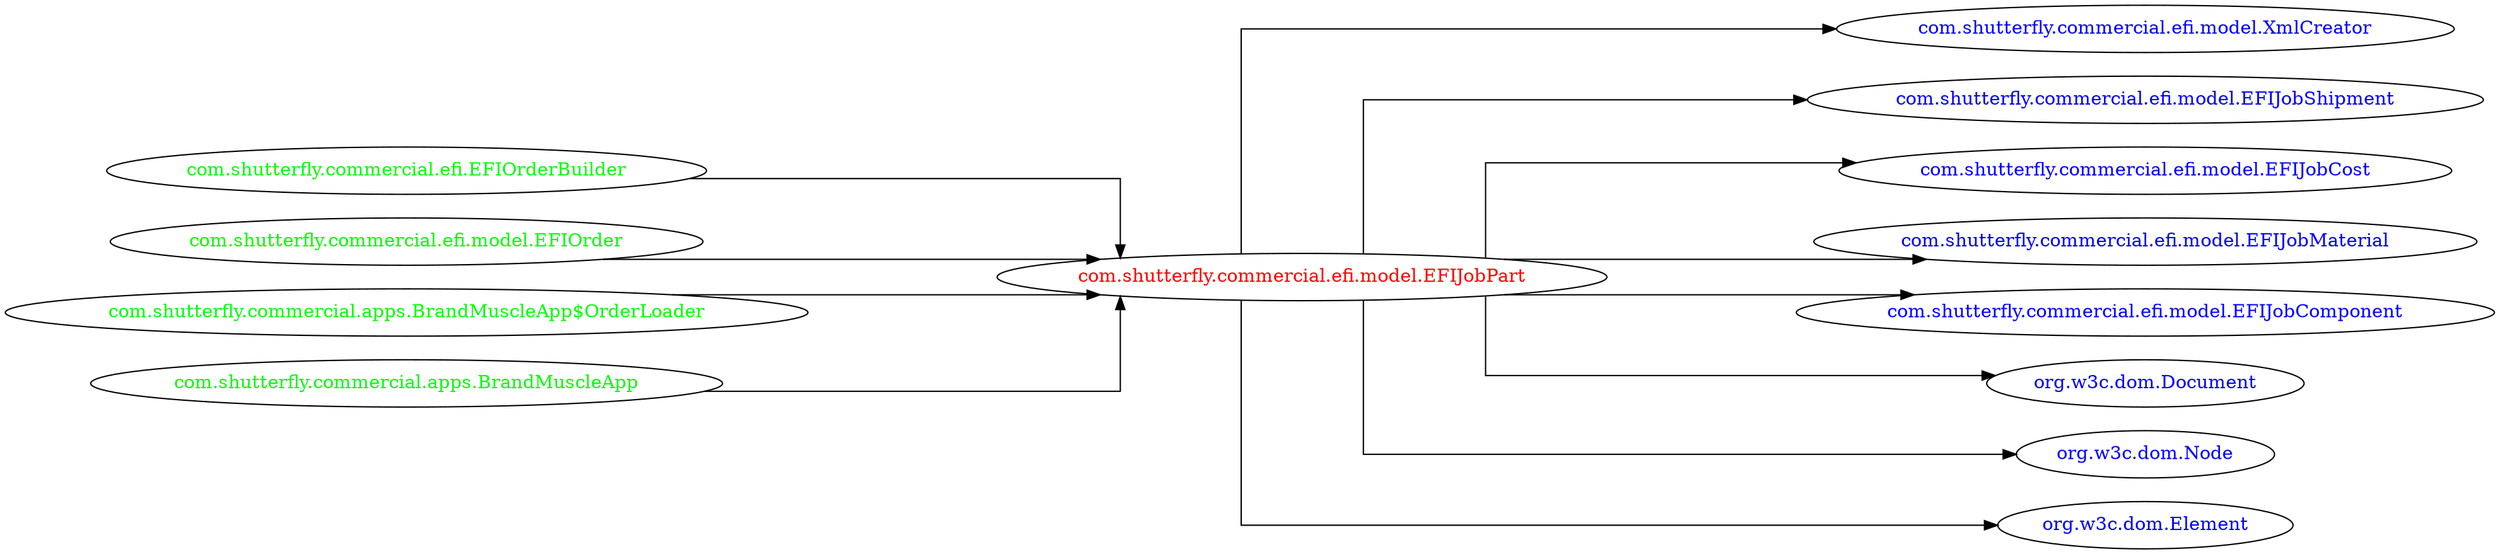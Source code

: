 digraph dependencyGraph {
 concentrate=true;
 ranksep="2.0";
 rankdir="LR"; 
 splines="ortho";
"com.shutterfly.commercial.efi.model.EFIJobPart" [fontcolor="red"];
"com.shutterfly.commercial.efi.model.XmlCreator" [ fontcolor="blue" ];
"com.shutterfly.commercial.efi.model.EFIJobPart"->"com.shutterfly.commercial.efi.model.XmlCreator";
"com.shutterfly.commercial.efi.model.EFIJobShipment" [ fontcolor="blue" ];
"com.shutterfly.commercial.efi.model.EFIJobPart"->"com.shutterfly.commercial.efi.model.EFIJobShipment";
"com.shutterfly.commercial.efi.model.EFIJobCost" [ fontcolor="blue" ];
"com.shutterfly.commercial.efi.model.EFIJobPart"->"com.shutterfly.commercial.efi.model.EFIJobCost";
"com.shutterfly.commercial.efi.model.EFIJobMaterial" [ fontcolor="blue" ];
"com.shutterfly.commercial.efi.model.EFIJobPart"->"com.shutterfly.commercial.efi.model.EFIJobMaterial";
"com.shutterfly.commercial.efi.model.EFIJobComponent" [ fontcolor="blue" ];
"com.shutterfly.commercial.efi.model.EFIJobPart"->"com.shutterfly.commercial.efi.model.EFIJobComponent";
"org.w3c.dom.Document" [ fontcolor="blue" ];
"com.shutterfly.commercial.efi.model.EFIJobPart"->"org.w3c.dom.Document";
"org.w3c.dom.Node" [ fontcolor="blue" ];
"com.shutterfly.commercial.efi.model.EFIJobPart"->"org.w3c.dom.Node";
"org.w3c.dom.Element" [ fontcolor="blue" ];
"com.shutterfly.commercial.efi.model.EFIJobPart"->"org.w3c.dom.Element";
"com.shutterfly.commercial.efi.EFIOrderBuilder" [ fontcolor="green" ];
"com.shutterfly.commercial.efi.EFIOrderBuilder"->"com.shutterfly.commercial.efi.model.EFIJobPart";
"com.shutterfly.commercial.efi.model.EFIOrder" [ fontcolor="green" ];
"com.shutterfly.commercial.efi.model.EFIOrder"->"com.shutterfly.commercial.efi.model.EFIJobPart";
"com.shutterfly.commercial.apps.BrandMuscleApp$OrderLoader" [ fontcolor="green" ];
"com.shutterfly.commercial.apps.BrandMuscleApp$OrderLoader"->"com.shutterfly.commercial.efi.model.EFIJobPart";
"com.shutterfly.commercial.apps.BrandMuscleApp" [ fontcolor="green" ];
"com.shutterfly.commercial.apps.BrandMuscleApp"->"com.shutterfly.commercial.efi.model.EFIJobPart";
}